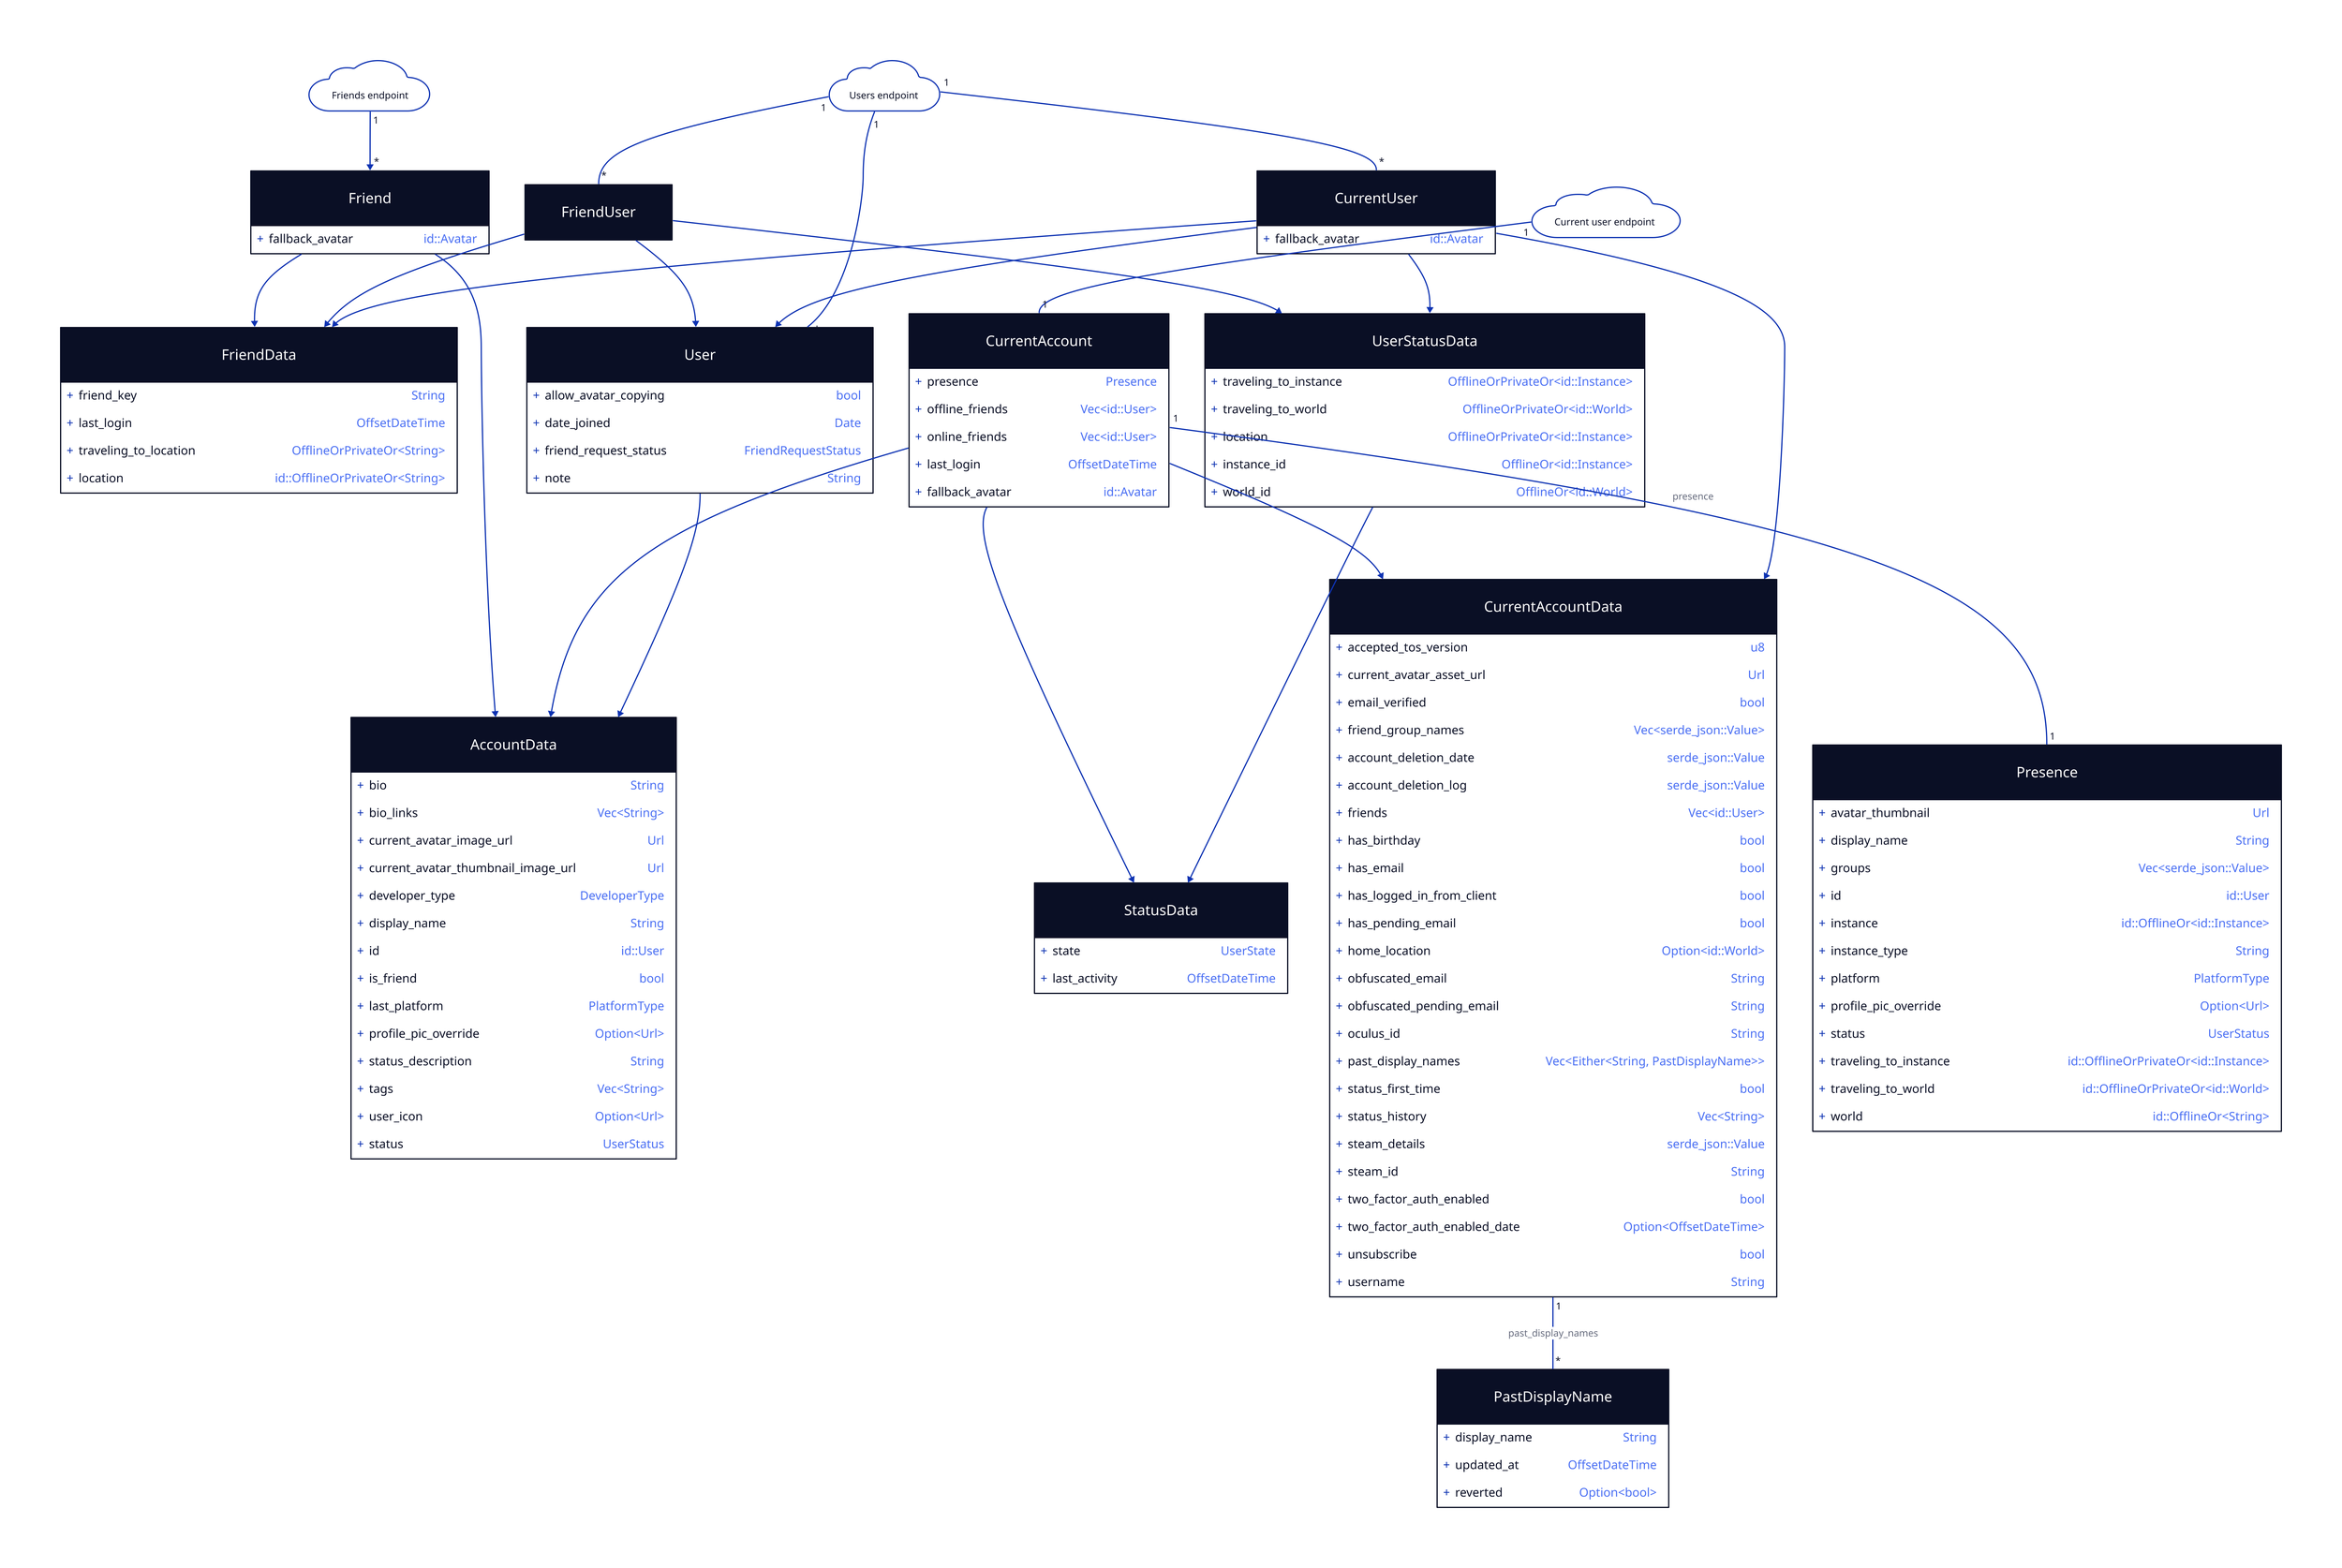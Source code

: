 AccountData: {
  shape: class

	bio: String
	bio_links: Vec<String>
	current_avatar_image_url: Url
	current_avatar_thumbnail_image_url: Url
	developer_type: DeveloperType
	display_name: String
	id: id::User
	is_friend: bool
	last_platform: PlatformType
	profile_pic_override: Option<Url>
	status_description: String
	tags: Vec<String>
	user_icon: Option<Url>
	status: UserStatus
}

StatusData: {
	shape: class

	state: UserState
	last_activity: OffsetDateTime
}

FriendData: {
  shape: class

  friend_key: String
  last_login: OffsetDateTime
  traveling_to_location: OfflineOrPrivateOr<String>
	location: id::OfflineOrPrivateOr<String>
}

Friend: {
  shape: class

	fallback_avatar: id::Avatar
}
Friend -> AccountData
Friend -> FriendData

PastDisplayName: {
  shape: class

  display_name: String
  updated_at: OffsetDateTime
  reverted: Option<bool>
}

CurrentAccountData: {
  shape: class

  accepted_tos_version: u8
	current_avatar_asset_url: Url
	email_verified: bool
	friend_group_names: Vec<serde_json::Value>
	account_deletion_date: serde_json::Value
	account_deletion_log: serde_json::Value
	friends: Vec<id::User>
	has_birthday: bool
	has_email: bool
	has_logged_in_from_client: bool
	has_pending_email: bool
	home_location: Option<id::World>
	obfuscated_email: String
	obfuscated_pending_email: String
	oculus_id: String
	past_display_names: Vec<Either<String, PastDisplayName>>
	status_first_time: bool
	status_history: Vec<String>
	steam_details: serde_json::Value
	steam_id: String
	two_factor_auth_enabled: bool
	two_factor_auth_enabled_date: Option<OffsetDateTime>
	unsubscribe: bool
	username: String
}
CurrentAccountData -- PastDisplayName: "past_display_names" {
	source-arrowhead.label: 1
	target-arrowhead.label: *
}

Presence: {
  shape: class

  avatar_thumbnail: Url
  display_name: String
  groups: Vec<serde_json::Value>
  id: id::User
  instance: id::OfflineOr<id::Instance>
  instance_type: String
  platform: PlatformType
  profile_pic_override: Option<Url>
  status: UserStatus
	traveling_to_instance: id::OfflineOrPrivateOr<id::Instance>
	traveling_to_world: id::OfflineOrPrivateOr<id::World>
  world: id::OfflineOr<String>
}

CurrentAccount: {
  shape: class

  presence: Presence
  offline_friends: Vec<id::User>
	online_friends: Vec<id::User>
	last_login: OffsetDateTime
	fallback_avatar: id::Avatar
}
CurrentAccount -> AccountData
CurrentAccount -> CurrentAccountData
CurrentAccount -> StatusData
CurrentAccount -- Presence: "presence" {
	source-arrowhead.label: 1
	target-arrowhead.label: 1
}


endpoint_friends: Friends endpoint
endpoint_friends.shape: cloud
endpoint_friends -> Friend {
	source-arrowhead.label: 1
	target-arrowhead.label: *
}

endpoint_current_user: Current user endpoint
endpoint_current_user.shape: cloud
endpoint_current_user -- CurrentAccount {
	source-arrowhead.label: 1
	target-arrowhead.label: 1
}

User: {
  shape: class
  
  allow_avatar_copying: bool
  date_joined: Date
  friend_request_status: FriendRequestStatus
	note: String
}
User -> AccountData

UserStatusData: {
  shape: class

	traveling_to_instance: OfflineOrPrivateOr<id::Instance>
	traveling_to_world: OfflineOrPrivateOr<id::World>
	location: OfflineOrPrivateOr<id::Instance>
	instance_id: OfflineOr<id::Instance>
	world_id: OfflineOr<id::World>
}
UserStatusData -> StatusData

FriendUser: {
  shape: class

}
FriendUser -> User
FriendUser -> FriendData
FriendUser -> UserStatusData

CurrentUser: {
  shape: class

	fallback_avatar: id::Avatar
}
CurrentUser -> User
CurrentUser -> FriendData
CurrentUser -> CurrentAccountData
CurrentUser -> UserStatusData

endpoint_users: Users endpoint
endpoint_users.shape: cloud
endpoint_users -- User {
	source-arrowhead.label: 1
	target-arrowhead.label: *
}
endpoint_users -- FriendUser {
	source-arrowhead.label: 1
	target-arrowhead.label: *
}
endpoint_users -- CurrentUser {
	source-arrowhead.label: 1
	target-arrowhead.label: *
}
